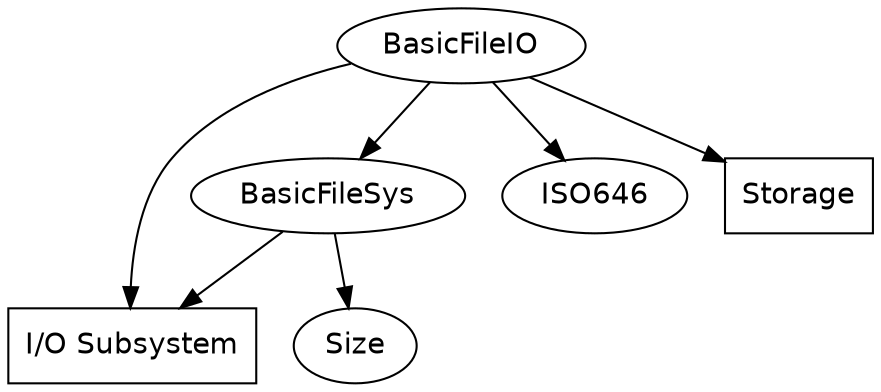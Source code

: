 digraph BasicFileIODep {
  node [fontname=helvetica];
  
  BasicFileIO -> {
    BasicFileSys IOSubsystem ISO646 Storage
  };
  
  BasicFileSys -> {
    Size IOSubsystem
  };
  
  Size; /* no dependencies */
  
  IOSubsystem [label="I/O Subsystem";shape=box];
  
  ISO646; /* no dependencies */
  
  Storage [shape=box]; /* stdlib */
    
} /* BasicFileIODep */